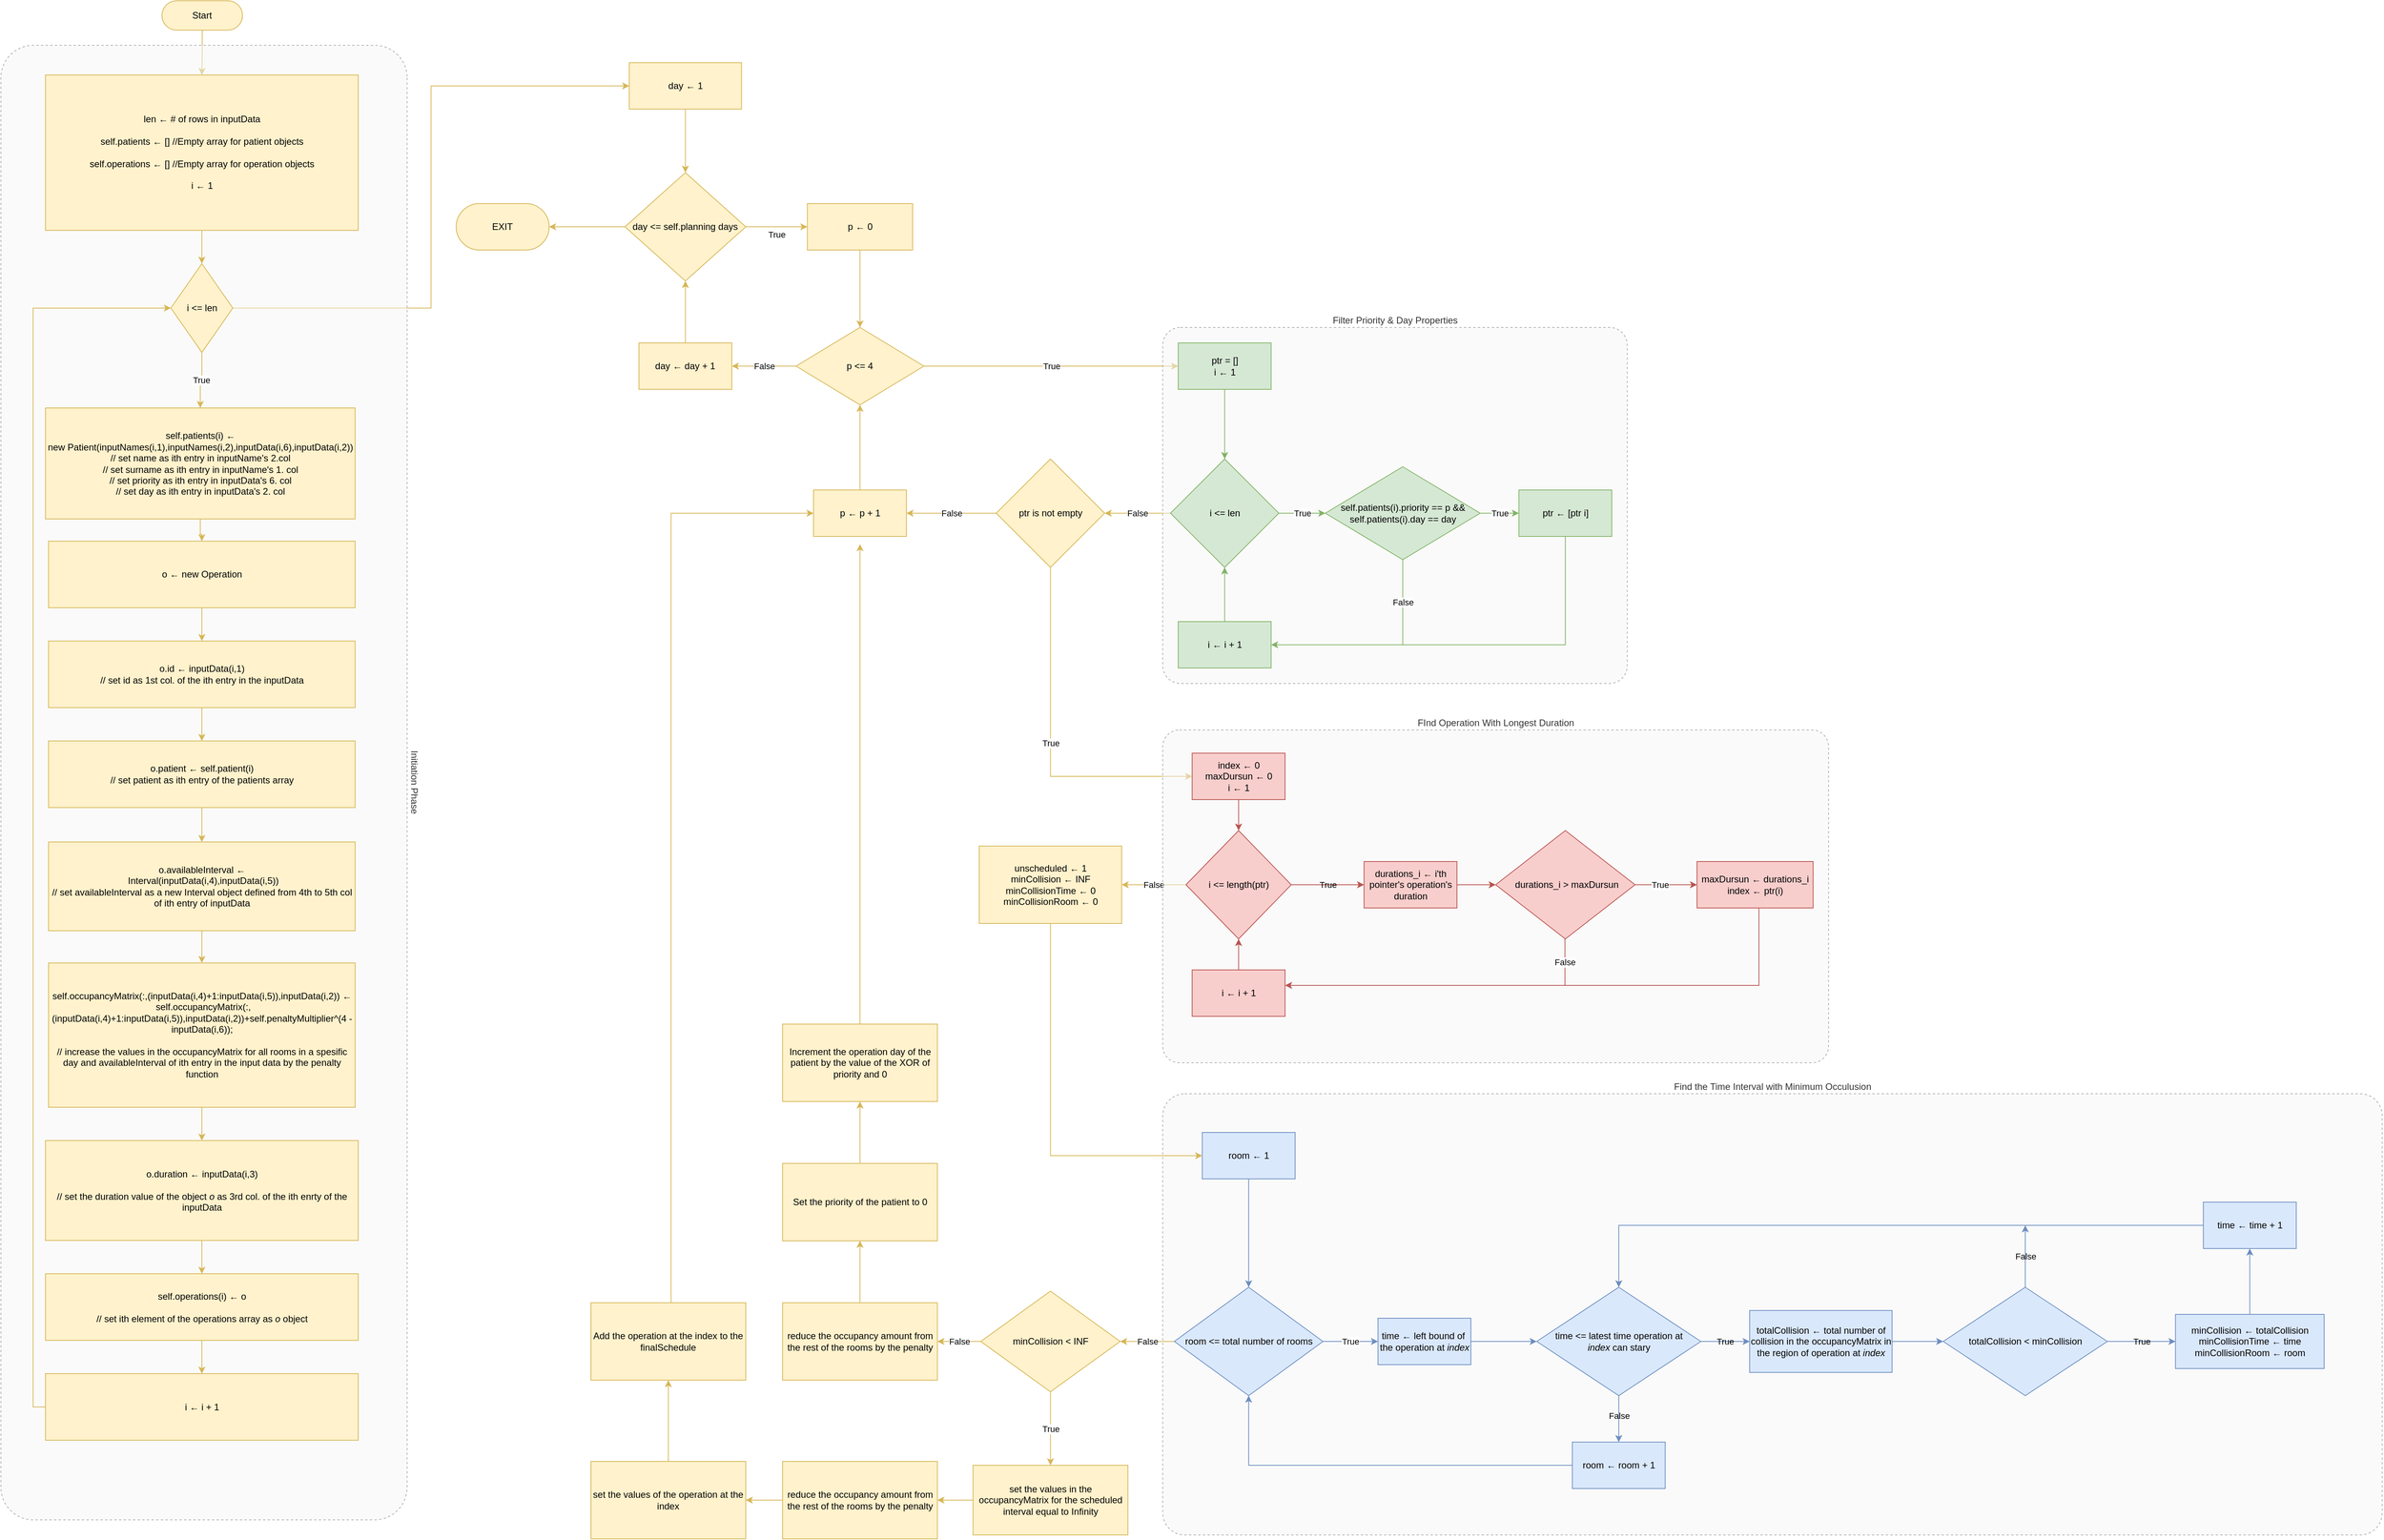 <mxfile version="19.0.3" type="device"><diagram id="eNpWRdCB4nV_SBzrizRr" name="Page-1"><mxGraphModel dx="4150" dy="2163" grid="1" gridSize="10" guides="1" tooltips="1" connect="1" arrows="1" fold="1" page="1" pageScale="1" pageWidth="850" pageHeight="1100" math="0" shadow="0"><root><mxCell id="0"/><mxCell id="1" parent="0"/><mxCell id="lg4ajutLQbC5wAwhE1oX-170" value="Find the Time Interval with Minimum Occulusion" style="rounded=1;whiteSpace=wrap;html=1;dashed=1;opacity=50;perimeterSpacing=0;glass=0;sketch=0;strokeWidth=1;arcSize=5;labelPosition=center;verticalLabelPosition=top;align=center;verticalAlign=bottom;strokeColor=#666666;fillColor=#f5f5f5;fontColor=#333333;" vertex="1" parent="1"><mxGeometry x="690.7" y="1482" width="1575" height="570" as="geometry"/></mxCell><mxCell id="lg4ajutLQbC5wAwhE1oX-5" value="Start" style="rounded=1;whiteSpace=wrap;html=1;arcSize=50;fillColor=#fff2cc;strokeColor=#d6b656;" vertex="1" parent="1"><mxGeometry x="-601.8" y="70" width="104" height="38" as="geometry"/></mxCell><mxCell id="lg4ajutLQbC5wAwhE1oX-17" value="" style="edgeStyle=orthogonalEdgeStyle;rounded=0;orthogonalLoop=1;jettySize=auto;html=1;fillColor=#fff2cc;strokeColor=#d6b656;" edge="1" parent="1" source="lg4ajutLQbC5wAwhE1oX-12" target="lg4ajutLQbC5wAwhE1oX-16"><mxGeometry relative="1" as="geometry"/></mxCell><mxCell id="lg4ajutLQbC5wAwhE1oX-12" value="day&amp;nbsp;← 1" style="rounded=0;whiteSpace=wrap;html=1;fillColor=#fff2cc;strokeColor=#d6b656;" vertex="1" parent="1"><mxGeometry x="1.7" y="150.0" width="145" height="60" as="geometry"/></mxCell><mxCell id="lg4ajutLQbC5wAwhE1oX-19" value="True" style="edgeStyle=orthogonalEdgeStyle;rounded=0;orthogonalLoop=1;jettySize=auto;html=1;fillColor=#fff2cc;strokeColor=#d6b656;" edge="1" parent="1" source="lg4ajutLQbC5wAwhE1oX-16" target="lg4ajutLQbC5wAwhE1oX-18"><mxGeometry x="-0.006" y="-10" relative="1" as="geometry"><mxPoint as="offset"/></mxGeometry></mxCell><mxCell id="lg4ajutLQbC5wAwhE1oX-198" value="" style="edgeStyle=orthogonalEdgeStyle;rounded=0;orthogonalLoop=1;jettySize=auto;html=1;startArrow=none;startFill=0;endArrow=classic;endFill=1;strokeColor=#d6b656;fillColor=#fff2cc;" edge="1" parent="1" source="lg4ajutLQbC5wAwhE1oX-16" target="lg4ajutLQbC5wAwhE1oX-197"><mxGeometry relative="1" as="geometry"/></mxCell><mxCell id="lg4ajutLQbC5wAwhE1oX-16" value="day &amp;lt;= self.planning days" style="rhombus;whiteSpace=wrap;html=1;rounded=0;fillColor=#fff2cc;strokeColor=#d6b656;" vertex="1" parent="1"><mxGeometry x="-3.8" y="292.0" width="156" height="140" as="geometry"/></mxCell><mxCell id="lg4ajutLQbC5wAwhE1oX-21" value="" style="edgeStyle=orthogonalEdgeStyle;rounded=0;orthogonalLoop=1;jettySize=auto;html=1;fillColor=#fff2cc;strokeColor=#d6b656;" edge="1" parent="1" source="lg4ajutLQbC5wAwhE1oX-18" target="lg4ajutLQbC5wAwhE1oX-20"><mxGeometry relative="1" as="geometry"><Array as="points"><mxPoint x="299.7" y="492.0"/><mxPoint x="299.7" y="492.0"/></Array></mxGeometry></mxCell><mxCell id="lg4ajutLQbC5wAwhE1oX-18" value="p&amp;nbsp;← 0" style="whiteSpace=wrap;html=1;rounded=0;fillColor=#fff2cc;strokeColor=#d6b656;" vertex="1" parent="1"><mxGeometry x="231.7" y="332.0" width="136" height="60" as="geometry"/></mxCell><mxCell id="lg4ajutLQbC5wAwhE1oX-23" value="True" style="edgeStyle=orthogonalEdgeStyle;rounded=0;orthogonalLoop=1;jettySize=auto;html=1;fillColor=#fff2cc;strokeColor=#d6b656;" edge="1" parent="1" source="lg4ajutLQbC5wAwhE1oX-20" target="lg4ajutLQbC5wAwhE1oX-22"><mxGeometry x="-0.006" relative="1" as="geometry"><mxPoint x="1" as="offset"/></mxGeometry></mxCell><mxCell id="lg4ajutLQbC5wAwhE1oX-100" value="False" style="edgeStyle=orthogonalEdgeStyle;rounded=0;orthogonalLoop=1;jettySize=auto;html=1;startArrow=none;startFill=0;endArrow=classic;endFill=1;strokeColor=#d6b656;fillColor=#fff2cc;" edge="1" parent="1" source="lg4ajutLQbC5wAwhE1oX-20" target="lg4ajutLQbC5wAwhE1oX-99"><mxGeometry relative="1" as="geometry"/></mxCell><mxCell id="lg4ajutLQbC5wAwhE1oX-20" value="p &amp;lt;=&amp;nbsp;4" style="rhombus;whiteSpace=wrap;html=1;rounded=0;fillColor=#fff2cc;strokeColor=#d6b656;" vertex="1" parent="1"><mxGeometry x="217.2" y="492.0" width="165" height="100" as="geometry"/></mxCell><mxCell id="lg4ajutLQbC5wAwhE1oX-75" value="False" style="edgeStyle=orthogonalEdgeStyle;rounded=0;orthogonalLoop=1;jettySize=auto;html=1;startArrow=none;startFill=0;endArrow=classic;endFill=1;strokeColor=#d6b656;fillColor=#fff2cc;" edge="1" parent="1" source="lg4ajutLQbC5wAwhE1oX-53" target="lg4ajutLQbC5wAwhE1oX-74"><mxGeometry relative="1" as="geometry"/></mxCell><mxCell id="lg4ajutLQbC5wAwhE1oX-105" value="False" style="edgeStyle=orthogonalEdgeStyle;rounded=0;orthogonalLoop=1;jettySize=auto;html=1;startArrow=none;startFill=0;endArrow=classic;endFill=1;strokeColor=#d6b656;fillColor=#fff2cc;" edge="1" parent="1" source="lg4ajutLQbC5wAwhE1oX-74" target="lg4ajutLQbC5wAwhE1oX-104"><mxGeometry relative="1" as="geometry"/></mxCell><mxCell id="lg4ajutLQbC5wAwhE1oX-108" value="True" style="edgeStyle=orthogonalEdgeStyle;rounded=0;orthogonalLoop=1;jettySize=auto;html=1;startArrow=none;startFill=0;endArrow=classic;endFill=1;strokeColor=#d6b656;fillColor=#fff2cc;" edge="1" parent="1" source="lg4ajutLQbC5wAwhE1oX-74" target="lg4ajutLQbC5wAwhE1oX-76"><mxGeometry relative="1" as="geometry"><Array as="points"><mxPoint x="545.7" y="1072"/></Array></mxGeometry></mxCell><mxCell id="lg4ajutLQbC5wAwhE1oX-74" value="ptr is not empty" style="rhombus;whiteSpace=wrap;html=1;rounded=0;fillColor=#fff2cc;strokeColor=#d6b656;" vertex="1" parent="1"><mxGeometry x="475.7" y="662.0" width="140" height="140" as="geometry"/></mxCell><mxCell id="lg4ajutLQbC5wAwhE1oX-95" value="False" style="edgeStyle=orthogonalEdgeStyle;rounded=0;orthogonalLoop=1;jettySize=auto;html=1;startArrow=none;startFill=0;endArrow=classic;endFill=1;strokeColor=#d6b656;fillColor=#fff2cc;" edge="1" parent="1" source="lg4ajutLQbC5wAwhE1oX-80" target="lg4ajutLQbC5wAwhE1oX-94"><mxGeometry relative="1" as="geometry"/></mxCell><mxCell id="lg4ajutLQbC5wAwhE1oX-171" style="edgeStyle=orthogonalEdgeStyle;rounded=0;orthogonalLoop=1;jettySize=auto;html=1;entryX=0;entryY=0.5;entryDx=0;entryDy=0;startArrow=none;startFill=0;endArrow=classic;endFill=1;strokeColor=#d6b656;fillColor=#fff2cc;" edge="1" parent="1" source="lg4ajutLQbC5wAwhE1oX-94" target="lg4ajutLQbC5wAwhE1oX-165"><mxGeometry relative="1" as="geometry"><Array as="points"><mxPoint x="545.7" y="1562"/></Array></mxGeometry></mxCell><mxCell id="lg4ajutLQbC5wAwhE1oX-94" value="unscheduled ← 1&lt;br&gt;minCollision ← INF&lt;br&gt;minCollisionTime ← 0&lt;br&gt;minCollisionRoom ← 0" style="whiteSpace=wrap;html=1;rounded=0;fillColor=#fff2cc;strokeColor=#d6b656;" vertex="1" parent="1"><mxGeometry x="453.7" y="1162" width="184" height="100" as="geometry"/></mxCell><mxCell id="lg4ajutLQbC5wAwhE1oX-101" style="edgeStyle=orthogonalEdgeStyle;rounded=0;orthogonalLoop=1;jettySize=auto;html=1;entryX=0.5;entryY=1;entryDx=0;entryDy=0;startArrow=none;startFill=0;endArrow=classic;endFill=1;strokeColor=#d6b656;fillColor=#fff2cc;" edge="1" parent="1" source="lg4ajutLQbC5wAwhE1oX-99" target="lg4ajutLQbC5wAwhE1oX-16"><mxGeometry relative="1" as="geometry"/></mxCell><mxCell id="lg4ajutLQbC5wAwhE1oX-99" value="day ← day + 1" style="whiteSpace=wrap;html=1;rounded=0;fillColor=#fff2cc;strokeColor=#d6b656;" vertex="1" parent="1"><mxGeometry x="14.2" y="512.0" width="120" height="60" as="geometry"/></mxCell><mxCell id="lg4ajutLQbC5wAwhE1oX-106" style="edgeStyle=orthogonalEdgeStyle;rounded=0;orthogonalLoop=1;jettySize=auto;html=1;entryX=0.5;entryY=1;entryDx=0;entryDy=0;startArrow=none;startFill=0;endArrow=classic;endFill=1;strokeColor=#d6b656;fillColor=#fff2cc;" edge="1" parent="1" source="lg4ajutLQbC5wAwhE1oX-104" target="lg4ajutLQbC5wAwhE1oX-20"><mxGeometry relative="1" as="geometry"/></mxCell><mxCell id="lg4ajutLQbC5wAwhE1oX-104" value="p ← p + 1" style="whiteSpace=wrap;html=1;rounded=0;fillColor=#fff2cc;strokeColor=#d6b656;" vertex="1" parent="1"><mxGeometry x="239.7" y="702.0" width="120" height="60" as="geometry"/></mxCell><mxCell id="lg4ajutLQbC5wAwhE1oX-113" value="True" style="edgeStyle=orthogonalEdgeStyle;rounded=0;orthogonalLoop=1;jettySize=auto;html=1;startArrow=none;startFill=0;endArrow=classic;endFill=1;strokeColor=#6c8ebf;fillColor=#dae8fc;" edge="1" parent="1" source="lg4ajutLQbC5wAwhE1oX-110" target="lg4ajutLQbC5wAwhE1oX-112"><mxGeometry relative="1" as="geometry"/></mxCell><mxCell id="lg4ajutLQbC5wAwhE1oX-177" value="False" style="edgeStyle=orthogonalEdgeStyle;rounded=0;orthogonalLoop=1;jettySize=auto;html=1;startArrow=none;startFill=0;endArrow=classic;endFill=1;strokeColor=#d6b656;fillColor=#fff2cc;" edge="1" parent="1" source="lg4ajutLQbC5wAwhE1oX-110" target="lg4ajutLQbC5wAwhE1oX-176"><mxGeometry relative="1" as="geometry"/></mxCell><mxCell id="lg4ajutLQbC5wAwhE1oX-110" value="room &amp;lt;= total number of rooms" style="rhombus;whiteSpace=wrap;html=1;rounded=0;fillColor=#dae8fc;strokeColor=#6c8ebf;" vertex="1" parent="1"><mxGeometry x="705.7" y="1732" width="192" height="140" as="geometry"/></mxCell><mxCell id="lg4ajutLQbC5wAwhE1oX-112" value="time ← left bound of&amp;nbsp; the operation at &lt;i&gt;index&lt;/i&gt;" style="whiteSpace=wrap;html=1;rounded=0;fillColor=#dae8fc;strokeColor=#6c8ebf;" vertex="1" parent="1"><mxGeometry x="968.7" y="1772" width="120" height="60" as="geometry"/></mxCell><mxCell id="lg4ajutLQbC5wAwhE1oX-139" value="False" style="edgeStyle=orthogonalEdgeStyle;rounded=0;orthogonalLoop=1;jettySize=auto;html=1;startArrow=none;startFill=0;endArrow=classic;endFill=1;strokeColor=#6c8ebf;fillColor=#dae8fc;labelBackgroundColor=none;" edge="1" parent="1" source="lg4ajutLQbC5wAwhE1oX-114" target="lg4ajutLQbC5wAwhE1oX-138"><mxGeometry x="-0.143" relative="1" as="geometry"><mxPoint as="offset"/></mxGeometry></mxCell><mxCell id="lg4ajutLQbC5wAwhE1oX-168" style="edgeStyle=orthogonalEdgeStyle;rounded=0;orthogonalLoop=1;jettySize=auto;html=1;startArrow=none;startFill=0;endArrow=classic;endFill=1;strokeColor=#6c8ebf;fillColor=#dae8fc;" edge="1" parent="1" source="lg4ajutLQbC5wAwhE1oX-138" target="lg4ajutLQbC5wAwhE1oX-110"><mxGeometry relative="1" as="geometry"/></mxCell><mxCell id="lg4ajutLQbC5wAwhE1oX-138" value="room ← room + 1" style="whiteSpace=wrap;html=1;rounded=0;fillColor=#dae8fc;strokeColor=#6c8ebf;" vertex="1" parent="1"><mxGeometry x="1219.7" y="1932" width="120" height="60" as="geometry"/></mxCell><mxCell id="lg4ajutLQbC5wAwhE1oX-115" value="" style="edgeStyle=orthogonalEdgeStyle;rounded=0;orthogonalLoop=1;jettySize=auto;html=1;startArrow=none;startFill=0;endArrow=classic;endFill=1;strokeColor=#6c8ebf;fillColor=#dae8fc;" edge="1" parent="1" source="lg4ajutLQbC5wAwhE1oX-112" target="lg4ajutLQbC5wAwhE1oX-114"><mxGeometry relative="1" as="geometry"/></mxCell><mxCell id="lg4ajutLQbC5wAwhE1oX-114" value="time &amp;lt;= latest time operation at &lt;i&gt;index&lt;/i&gt;&amp;nbsp;can stary" style="rhombus;whiteSpace=wrap;html=1;rounded=0;fillColor=#dae8fc;strokeColor=#6c8ebf;" vertex="1" parent="1"><mxGeometry x="1173.7" y="1732" width="212" height="140" as="geometry"/></mxCell><mxCell id="lg4ajutLQbC5wAwhE1oX-116" value="totalCollision ← total number of collision in the occupancyMatrix in the region of operation at &lt;i&gt;index&lt;/i&gt;" style="whiteSpace=wrap;html=1;rounded=0;fillColor=#dae8fc;strokeColor=#6c8ebf;" vertex="1" parent="1"><mxGeometry x="1448.7" y="1762" width="184" height="80" as="geometry"/></mxCell><mxCell id="lg4ajutLQbC5wAwhE1oX-117" value="True" style="edgeStyle=orthogonalEdgeStyle;rounded=0;orthogonalLoop=1;jettySize=auto;html=1;startArrow=none;startFill=0;endArrow=classic;endFill=1;strokeColor=#6c8ebf;fillColor=#dae8fc;labelBackgroundColor=none;" edge="1" parent="1" source="lg4ajutLQbC5wAwhE1oX-114" target="lg4ajutLQbC5wAwhE1oX-116"><mxGeometry relative="1" as="geometry"/></mxCell><mxCell id="lg4ajutLQbC5wAwhE1oX-143" value="False" style="edgeStyle=orthogonalEdgeStyle;rounded=0;orthogonalLoop=1;jettySize=auto;html=1;startArrow=none;startFill=0;endArrow=classic;endFill=1;strokeColor=#6c8ebf;fillColor=#dae8fc;labelBackgroundColor=none;" edge="1" parent="1" source="lg4ajutLQbC5wAwhE1oX-121"><mxGeometry relative="1" as="geometry"><mxPoint x="1804.7" y="1652" as="targetPoint"/></mxGeometry></mxCell><mxCell id="lg4ajutLQbC5wAwhE1oX-121" value="totalCollision &amp;lt; minCollision" style="rhombus;whiteSpace=wrap;html=1;rounded=0;fillColor=#dae8fc;strokeColor=#6c8ebf;" vertex="1" parent="1"><mxGeometry x="1698.7" y="1732" width="212" height="140" as="geometry"/></mxCell><mxCell id="lg4ajutLQbC5wAwhE1oX-122" style="edgeStyle=orthogonalEdgeStyle;rounded=0;orthogonalLoop=1;jettySize=auto;html=1;startArrow=none;startFill=0;endArrow=classic;endFill=1;strokeColor=#6c8ebf;fillColor=#dae8fc;" edge="1" parent="1" source="lg4ajutLQbC5wAwhE1oX-116" target="lg4ajutLQbC5wAwhE1oX-121"><mxGeometry relative="1" as="geometry"/></mxCell><mxCell id="lg4ajutLQbC5wAwhE1oX-123" value="minCollision ← totalCollision&lt;br&gt;minCollisionTime ← time&lt;br&gt;minCollisionRoom ← room&lt;span style=&quot;color: rgba(0, 0, 0, 0); font-family: monospace; font-size: 0px; text-align: start;&quot;&gt;in%3CmxGraphModel%3E%3Croot%3E%3CmxCell%20id%3D%220%22%2F%3E%3CmxCell%20id%3D%221%22%20parent%3D%220%22%2F%3E%3CmxCell%20id%3D%222%22%20value%3D%22time%20%26amp%3Blt%3B%3D%20latest%20time%20operation%20at%20%26lt%3Bi%26gt%3Bindex%26lt%3B%2Fi%26gt%3B%26amp%3Bnbsp%3Bcan%20stary%22%20style%3D%22rhombus%3BwhiteSpace%3Dwrap%3Bhtml%3D1%3Brounded%3D0%3B%22%20vertex%3D%221%22%20parent%3D%221%22%3E%3CmxGeometry%20x%3D%22808%22%20y%3D%222570%22%20width%3D%22212%22%20height%3D%22140%22%20as%3D%22geometry%22%2F%3E%3C%2FmxCell%3E%3C%2Froot%3E%3C%2FmxGraphModel%3E&lt;/span&gt;" style="whiteSpace=wrap;html=1;rounded=0;fillColor=#dae8fc;strokeColor=#6c8ebf;" vertex="1" parent="1"><mxGeometry x="1998.7" y="1767" width="192" height="70" as="geometry"/></mxCell><mxCell id="lg4ajutLQbC5wAwhE1oX-124" value="True" style="edgeStyle=orthogonalEdgeStyle;rounded=0;orthogonalLoop=1;jettySize=auto;html=1;startArrow=none;startFill=0;endArrow=classic;endFill=1;strokeColor=#6c8ebf;fillColor=#dae8fc;labelBackgroundColor=none;" edge="1" parent="1" source="lg4ajutLQbC5wAwhE1oX-121" target="lg4ajutLQbC5wAwhE1oX-123"><mxGeometry relative="1" as="geometry"/></mxCell><mxCell id="lg4ajutLQbC5wAwhE1oX-133" value="" style="edgeStyle=orthogonalEdgeStyle;rounded=0;orthogonalLoop=1;jettySize=auto;html=1;startArrow=none;startFill=0;endArrow=classic;endFill=1;strokeColor=#6c8ebf;fillColor=#dae8fc;" edge="1" parent="1" source="lg4ajutLQbC5wAwhE1oX-125" target="lg4ajutLQbC5wAwhE1oX-114"><mxGeometry relative="1" as="geometry"/></mxCell><mxCell id="lg4ajutLQbC5wAwhE1oX-125" value="time ← time + 1" style="whiteSpace=wrap;html=1;rounded=0;fillColor=#dae8fc;strokeColor=#6c8ebf;" vertex="1" parent="1"><mxGeometry x="2034.7" y="1622" width="120" height="60" as="geometry"/></mxCell><mxCell id="lg4ajutLQbC5wAwhE1oX-126" value="" style="edgeStyle=orthogonalEdgeStyle;rounded=0;orthogonalLoop=1;jettySize=auto;html=1;startArrow=none;startFill=0;endArrow=classic;endFill=1;strokeColor=#6c8ebf;fillColor=#dae8fc;" edge="1" parent="1" source="lg4ajutLQbC5wAwhE1oX-123" target="lg4ajutLQbC5wAwhE1oX-125"><mxGeometry relative="1" as="geometry"/></mxCell><mxCell id="lg4ajutLQbC5wAwhE1oX-167" style="edgeStyle=orthogonalEdgeStyle;rounded=0;orthogonalLoop=1;jettySize=auto;html=1;startArrow=none;startFill=0;endArrow=classic;endFill=1;strokeColor=#6c8ebf;fillColor=#dae8fc;" edge="1" parent="1" source="lg4ajutLQbC5wAwhE1oX-165" target="lg4ajutLQbC5wAwhE1oX-110"><mxGeometry relative="1" as="geometry"/></mxCell><mxCell id="lg4ajutLQbC5wAwhE1oX-165" value="&lt;span style=&quot;color: rgb(0, 0, 0); font-family: Helvetica; font-size: 12px; font-style: normal; font-variant-ligatures: normal; font-variant-caps: normal; font-weight: 400; letter-spacing: normal; orphans: 2; text-align: center; text-indent: 0px; text-transform: none; widows: 2; word-spacing: 0px; -webkit-text-stroke-width: 0px; text-decoration-thickness: initial; text-decoration-style: initial; text-decoration-color: initial; float: none; display: inline !important;&quot;&gt;room ← 1&lt;/span&gt;" style="whiteSpace=wrap;html=1;rounded=0;fillColor=#dae8fc;strokeColor=#6c8ebf;labelBackgroundColor=none;labelBorderColor=none;" vertex="1" parent="1"><mxGeometry x="741.7" y="1532" width="120" height="60" as="geometry"/></mxCell><mxCell id="lg4ajutLQbC5wAwhE1oX-158" value="FInd Operation With Longest Duration" style="rounded=1;whiteSpace=wrap;html=1;dashed=1;opacity=50;perimeterSpacing=0;glass=0;sketch=0;strokeWidth=1;arcSize=5;labelPosition=center;verticalLabelPosition=top;align=center;verticalAlign=bottom;strokeColor=#666666;fillColor=#f5f5f5;fontColor=#333333;" vertex="1" parent="1"><mxGeometry x="690.7" y="1012" width="860" height="430" as="geometry"/></mxCell><mxCell id="lg4ajutLQbC5wAwhE1oX-80" value="i &amp;lt;= length(ptr)" style="rhombus;whiteSpace=wrap;html=1;rounded=0;fillColor=#f8cecc;strokeColor=#b85450;" vertex="1" parent="1"><mxGeometry x="720.7" y="1142" width="136" height="140" as="geometry"/></mxCell><mxCell id="lg4ajutLQbC5wAwhE1oX-82" value="durations_i ← i'th pointer's operation's duration" style="whiteSpace=wrap;html=1;rounded=0;fillColor=#f8cecc;strokeColor=#b85450;" vertex="1" parent="1"><mxGeometry x="950.7" y="1182" width="120" height="60" as="geometry"/></mxCell><mxCell id="lg4ajutLQbC5wAwhE1oX-83" value="True" style="edgeStyle=orthogonalEdgeStyle;rounded=0;orthogonalLoop=1;jettySize=auto;html=1;startArrow=none;startFill=0;endArrow=classic;endFill=1;strokeColor=#b85450;fillColor=#f8cecc;labelBackgroundColor=none;" edge="1" parent="1" source="lg4ajutLQbC5wAwhE1oX-80" target="lg4ajutLQbC5wAwhE1oX-82"><mxGeometry relative="1" as="geometry"/></mxCell><mxCell id="lg4ajutLQbC5wAwhE1oX-92" value="False" style="edgeStyle=orthogonalEdgeStyle;rounded=0;orthogonalLoop=1;jettySize=auto;html=1;startArrow=none;startFill=0;endArrow=none;endFill=0;strokeColor=#b85450;fillColor=#f8cecc;" edge="1" parent="1" source="lg4ajutLQbC5wAwhE1oX-84"><mxGeometry relative="1" as="geometry"><mxPoint x="1210.2" y="1342" as="targetPoint"/></mxGeometry></mxCell><mxCell id="lg4ajutLQbC5wAwhE1oX-84" value="&amp;nbsp;durations_i &amp;gt; maxDursun" style="rhombus;whiteSpace=wrap;html=1;rounded=0;fillColor=#f8cecc;strokeColor=#b85450;" vertex="1" parent="1"><mxGeometry x="1120.7" y="1142" width="180" height="140" as="geometry"/></mxCell><mxCell id="lg4ajutLQbC5wAwhE1oX-85" value="" style="edgeStyle=orthogonalEdgeStyle;rounded=0;orthogonalLoop=1;jettySize=auto;html=1;startArrow=none;startFill=0;endArrow=classic;endFill=1;strokeColor=#b85450;fillColor=#f8cecc;" edge="1" parent="1" source="lg4ajutLQbC5wAwhE1oX-82" target="lg4ajutLQbC5wAwhE1oX-84"><mxGeometry relative="1" as="geometry"/></mxCell><mxCell id="lg4ajutLQbC5wAwhE1oX-86" value="maxDursun ← durations_i&lt;br&gt;index ← ptr(i)" style="whiteSpace=wrap;html=1;rounded=0;fillColor=#f8cecc;strokeColor=#b85450;" vertex="1" parent="1"><mxGeometry x="1380.7" y="1182" width="150" height="60" as="geometry"/></mxCell><mxCell id="lg4ajutLQbC5wAwhE1oX-87" value="True" style="edgeStyle=orthogonalEdgeStyle;rounded=0;orthogonalLoop=1;jettySize=auto;html=1;startArrow=none;startFill=0;endArrow=classic;endFill=1;strokeColor=#b85450;fillColor=#f8cecc;" edge="1" parent="1" source="lg4ajutLQbC5wAwhE1oX-84" target="lg4ajutLQbC5wAwhE1oX-86"><mxGeometry x="-0.2" relative="1" as="geometry"><mxPoint as="offset"/></mxGeometry></mxCell><mxCell id="lg4ajutLQbC5wAwhE1oX-89" value="i ← i + 1" style="whiteSpace=wrap;html=1;rounded=0;fillColor=#f8cecc;strokeColor=#b85450;" vertex="1" parent="1"><mxGeometry x="728.7" y="1322" width="120" height="60" as="geometry"/></mxCell><mxCell id="lg4ajutLQbC5wAwhE1oX-91" style="edgeStyle=orthogonalEdgeStyle;rounded=0;orthogonalLoop=1;jettySize=auto;html=1;startArrow=none;startFill=0;endArrow=classic;endFill=1;strokeColor=#b85450;entryX=0.5;entryY=1;entryDx=0;entryDy=0;fillColor=#f8cecc;" edge="1" parent="1" source="lg4ajutLQbC5wAwhE1oX-89" target="lg4ajutLQbC5wAwhE1oX-80"><mxGeometry relative="1" as="geometry"/></mxCell><mxCell id="lg4ajutLQbC5wAwhE1oX-90" value="" style="edgeStyle=orthogonalEdgeStyle;rounded=0;orthogonalLoop=1;jettySize=auto;html=1;startArrow=none;startFill=0;endArrow=classic;endFill=1;strokeColor=#b85450;fillColor=#f8cecc;" edge="1" parent="1" source="lg4ajutLQbC5wAwhE1oX-86" target="lg4ajutLQbC5wAwhE1oX-89"><mxGeometry relative="1" as="geometry"><Array as="points"><mxPoint x="1460.7" y="1342"/></Array></mxGeometry></mxCell><mxCell id="lg4ajutLQbC5wAwhE1oX-76" value="index ← 0&lt;br&gt;maxDursun ← 0&lt;br&gt;i ← 1" style="whiteSpace=wrap;html=1;rounded=0;fillColor=#f8cecc;strokeColor=#b85450;" vertex="1" parent="1"><mxGeometry x="728.7" y="1042" width="120" height="60" as="geometry"/></mxCell><mxCell id="lg4ajutLQbC5wAwhE1oX-81" value="" style="edgeStyle=orthogonalEdgeStyle;rounded=0;orthogonalLoop=1;jettySize=auto;html=1;startArrow=none;startFill=0;endArrow=classic;endFill=1;strokeColor=#b85450;fillColor=#f8cecc;" edge="1" parent="1" source="lg4ajutLQbC5wAwhE1oX-76" target="lg4ajutLQbC5wAwhE1oX-80"><mxGeometry relative="1" as="geometry"/></mxCell><mxCell id="lg4ajutLQbC5wAwhE1oX-179" value="True&lt;br&gt;" style="edgeStyle=orthogonalEdgeStyle;rounded=0;orthogonalLoop=1;jettySize=auto;html=1;startArrow=none;startFill=0;endArrow=classic;endFill=1;strokeColor=#d6b656;fillColor=#fff2cc;" edge="1" parent="1" source="lg4ajutLQbC5wAwhE1oX-176" target="lg4ajutLQbC5wAwhE1oX-178"><mxGeometry relative="1" as="geometry"/></mxCell><mxCell id="lg4ajutLQbC5wAwhE1oX-183" value="False&lt;br&gt;" style="edgeStyle=orthogonalEdgeStyle;rounded=0;orthogonalLoop=1;jettySize=auto;html=1;startArrow=none;startFill=0;endArrow=classic;endFill=1;strokeColor=#d6b656;entryX=1;entryY=0.5;entryDx=0;entryDy=0;fillColor=#fff2cc;" edge="1" parent="1" source="lg4ajutLQbC5wAwhE1oX-176" target="lg4ajutLQbC5wAwhE1oX-189"><mxGeometry relative="1" as="geometry"><mxPoint x="399.7" y="1802" as="targetPoint"/></mxGeometry></mxCell><mxCell id="lg4ajutLQbC5wAwhE1oX-176" value="minCollision &amp;lt; INF" style="rhombus;whiteSpace=wrap;html=1;rounded=0;fillColor=#fff2cc;strokeColor=#d6b656;" vertex="1" parent="1"><mxGeometry x="455.7" y="1737" width="180" height="130" as="geometry"/></mxCell><mxCell id="lg4ajutLQbC5wAwhE1oX-181" value="" style="edgeStyle=orthogonalEdgeStyle;rounded=0;orthogonalLoop=1;jettySize=auto;html=1;startArrow=none;startFill=0;endArrow=classic;endFill=1;strokeColor=#d6b656;fillColor=#fff2cc;" edge="1" parent="1" source="lg4ajutLQbC5wAwhE1oX-178" target="lg4ajutLQbC5wAwhE1oX-180"><mxGeometry relative="1" as="geometry"/></mxCell><mxCell id="lg4ajutLQbC5wAwhE1oX-178" value="set the values in the occupancyMatrix for the scheduled interval equal to Infinity" style="whiteSpace=wrap;html=1;rounded=0;fillColor=#fff2cc;strokeColor=#d6b656;" vertex="1" parent="1"><mxGeometry x="445.7" y="1962" width="200" height="90" as="geometry"/></mxCell><mxCell id="lg4ajutLQbC5wAwhE1oX-186" value="" style="edgeStyle=orthogonalEdgeStyle;rounded=0;orthogonalLoop=1;jettySize=auto;html=1;startArrow=none;startFill=0;endArrow=classic;endFill=1;strokeColor=#d6b656;fillColor=#fff2cc;" edge="1" parent="1" source="lg4ajutLQbC5wAwhE1oX-180" target="lg4ajutLQbC5wAwhE1oX-185"><mxGeometry relative="1" as="geometry"/></mxCell><mxCell id="lg4ajutLQbC5wAwhE1oX-180" value="reduce the occupancy amount from the rest of the rooms by the penalty" style="whiteSpace=wrap;html=1;rounded=0;fillColor=#fff2cc;strokeColor=#d6b656;" vertex="1" parent="1"><mxGeometry x="199.7" y="1957" width="200" height="100" as="geometry"/></mxCell><mxCell id="lg4ajutLQbC5wAwhE1oX-188" value="" style="edgeStyle=orthogonalEdgeStyle;rounded=0;orthogonalLoop=1;jettySize=auto;html=1;startArrow=none;startFill=0;endArrow=classic;endFill=1;strokeColor=#d6b656;fillColor=#fff2cc;" edge="1" parent="1" source="lg4ajutLQbC5wAwhE1oX-185" target="lg4ajutLQbC5wAwhE1oX-187"><mxGeometry relative="1" as="geometry"/></mxCell><mxCell id="lg4ajutLQbC5wAwhE1oX-185" value="set the values of the operation at the index" style="whiteSpace=wrap;html=1;rounded=0;fillColor=#fff2cc;strokeColor=#d6b656;" vertex="1" parent="1"><mxGeometry x="-47.8" y="1957" width="200" height="100" as="geometry"/></mxCell><mxCell id="lg4ajutLQbC5wAwhE1oX-195" style="edgeStyle=orthogonalEdgeStyle;rounded=0;orthogonalLoop=1;jettySize=auto;html=1;entryX=0;entryY=0.5;entryDx=0;entryDy=0;startArrow=none;startFill=0;endArrow=classic;endFill=1;strokeColor=#d6b656;fillColor=#fff2cc;" edge="1" parent="1" source="lg4ajutLQbC5wAwhE1oX-187" target="lg4ajutLQbC5wAwhE1oX-104"><mxGeometry relative="1" as="geometry"><Array as="points"><mxPoint x="55.7" y="732.0"/></Array></mxGeometry></mxCell><mxCell id="lg4ajutLQbC5wAwhE1oX-187" value="Add the operation at the index to the finalSchedule" style="whiteSpace=wrap;html=1;rounded=0;fillColor=#fff2cc;strokeColor=#d6b656;" vertex="1" parent="1"><mxGeometry x="-47.8" y="1752" width="200" height="100" as="geometry"/></mxCell><mxCell id="lg4ajutLQbC5wAwhE1oX-191" value="" style="edgeStyle=orthogonalEdgeStyle;rounded=0;orthogonalLoop=1;jettySize=auto;html=1;startArrow=none;startFill=0;endArrow=classic;endFill=1;strokeColor=#d6b656;fillColor=#fff2cc;" edge="1" parent="1" source="lg4ajutLQbC5wAwhE1oX-189" target="lg4ajutLQbC5wAwhE1oX-190"><mxGeometry relative="1" as="geometry"/></mxCell><mxCell id="lg4ajutLQbC5wAwhE1oX-189" value="reduce the occupancy amount from the rest of the rooms by the penalty" style="whiteSpace=wrap;html=1;rounded=0;fillColor=#fff2cc;strokeColor=#d6b656;" vertex="1" parent="1"><mxGeometry x="199.7" y="1752" width="200" height="100" as="geometry"/></mxCell><mxCell id="lg4ajutLQbC5wAwhE1oX-193" value="" style="edgeStyle=orthogonalEdgeStyle;rounded=0;orthogonalLoop=1;jettySize=auto;html=1;startArrow=none;startFill=0;endArrow=classic;endFill=1;strokeColor=#d6b656;fillColor=#fff2cc;" edge="1" parent="1" source="lg4ajutLQbC5wAwhE1oX-190" target="lg4ajutLQbC5wAwhE1oX-192"><mxGeometry relative="1" as="geometry"/></mxCell><mxCell id="lg4ajutLQbC5wAwhE1oX-190" value="Set the priority of the patient to 0" style="whiteSpace=wrap;html=1;rounded=0;fillColor=#fff2cc;strokeColor=#d6b656;" vertex="1" parent="1"><mxGeometry x="199.7" y="1572" width="200" height="100" as="geometry"/></mxCell><mxCell id="lg4ajutLQbC5wAwhE1oX-194" style="edgeStyle=orthogonalEdgeStyle;rounded=0;orthogonalLoop=1;jettySize=auto;html=1;startArrow=none;startFill=0;endArrow=classic;endFill=1;strokeColor=#d6b656;fillColor=#fff2cc;" edge="1" parent="1" source="lg4ajutLQbC5wAwhE1oX-192"><mxGeometry relative="1" as="geometry"><mxPoint x="299.7" y="772.0" as="targetPoint"/></mxGeometry></mxCell><mxCell id="lg4ajutLQbC5wAwhE1oX-192" value="Increment the operation day of the patient by the value of the XOR of priority and 0" style="whiteSpace=wrap;html=1;rounded=0;fillColor=#fff2cc;strokeColor=#d6b656;" vertex="1" parent="1"><mxGeometry x="199.7" y="1392" width="200" height="100" as="geometry"/></mxCell><mxCell id="lg4ajutLQbC5wAwhE1oX-197" value="EXIT" style="whiteSpace=wrap;html=1;rounded=1;arcSize=50;fillColor=#fff2cc;strokeColor=#d6b656;" vertex="1" parent="1"><mxGeometry x="-221.8" y="332.0" width="120" height="60" as="geometry"/></mxCell><mxCell id="lg4ajutLQbC5wAwhE1oX-26" style="edgeStyle=orthogonalEdgeStyle;rounded=0;orthogonalLoop=1;jettySize=auto;html=1;entryX=0.5;entryY=0;entryDx=0;entryDy=0;fillColor=#fff2cc;strokeColor=#d6b656;" edge="1" parent="1" source="lg4ajutLQbC5wAwhE1oX-5" target="lg4ajutLQbC5wAwhE1oX-24"><mxGeometry relative="1" as="geometry"/></mxCell><mxCell id="lg4ajutLQbC5wAwhE1oX-196" style="edgeStyle=orthogonalEdgeStyle;rounded=0;orthogonalLoop=1;jettySize=auto;html=1;entryX=0;entryY=0.5;entryDx=0;entryDy=0;startArrow=none;startFill=0;endArrow=classic;endFill=1;strokeColor=#d6b656;fillColor=#fff2cc;" edge="1" parent="1" source="lg4ajutLQbC5wAwhE1oX-27" target="lg4ajutLQbC5wAwhE1oX-12"><mxGeometry relative="1" as="geometry"/></mxCell><mxCell id="lg4ajutLQbC5wAwhE1oX-51" value="Initiation Phase" style="rounded=1;whiteSpace=wrap;html=1;fillColor=#f5f5f5;strokeColor=#666666;dashed=1;opacity=50;rotation=90;labelPosition=center;verticalLabelPosition=top;align=center;verticalAlign=bottom;arcSize=8;fontColor=#333333;" vertex="1" parent="1"><mxGeometry x="-1500" y="817.68" width="1905" height="524.62" as="geometry"/></mxCell><mxCell id="lg4ajutLQbC5wAwhE1oX-24" value="len&amp;nbsp;← # of rows in inputData&lt;br&gt;&lt;br&gt;self.patients&amp;nbsp;← [] //Empty array for patient objects&lt;br&gt;&lt;br&gt;self.operations&amp;nbsp;← [] //Empty array for operation objects&lt;br&gt;&lt;br&gt;i&amp;nbsp;← 1" style="rounded=0;whiteSpace=wrap;html=1;fillColor=#fff2cc;strokeColor=#d6b656;" vertex="1" parent="1"><mxGeometry x="-752.3" y="165.849" width="404.0" height="200.755" as="geometry"/></mxCell><mxCell id="lg4ajutLQbC5wAwhE1oX-27" value="i &amp;lt;= len" style="rhombus;whiteSpace=wrap;html=1;rounded=0;fillColor=#fff2cc;strokeColor=#d6b656;" vertex="1" parent="1"><mxGeometry x="-590.3" y="409.623" width="80.0" height="114.717" as="geometry"/></mxCell><mxCell id="lg4ajutLQbC5wAwhE1oX-28" value="" style="edgeStyle=orthogonalEdgeStyle;rounded=0;orthogonalLoop=1;jettySize=auto;html=1;fillColor=#fff2cc;strokeColor=#d6b656;" edge="1" parent="1" source="lg4ajutLQbC5wAwhE1oX-24" target="lg4ajutLQbC5wAwhE1oX-27"><mxGeometry relative="1" as="geometry"/></mxCell><mxCell id="lg4ajutLQbC5wAwhE1oX-29" value="self.patients(i)&amp;nbsp;← new&amp;nbsp;Patient(inputNames(i,1),inputNames(i,2),inputData(i,6),inputData(i,2))&lt;br&gt;// set name as ith entry in inputName's 2.col&lt;br&gt;// set surname as ith entry in inputName's 1. col&lt;br&gt;// set priority as ith entry in inputData's 6. col&lt;br&gt;// set day as ith entry in inputData's 2. col" style="whiteSpace=wrap;html=1;rounded=0;fillColor=#fff2cc;strokeColor=#d6b656;" vertex="1" parent="1"><mxGeometry x="-752.3" y="596.038" width="400.0" height="143.396" as="geometry"/></mxCell><mxCell id="lg4ajutLQbC5wAwhE1oX-30" value="True" style="edgeStyle=orthogonalEdgeStyle;rounded=0;orthogonalLoop=1;jettySize=auto;html=1;fillColor=#fff2cc;strokeColor=#d6b656;" edge="1" parent="1" source="lg4ajutLQbC5wAwhE1oX-27" target="lg4ajutLQbC5wAwhE1oX-29"><mxGeometry relative="1" as="geometry"/></mxCell><mxCell id="lg4ajutLQbC5wAwhE1oX-31" value="o&amp;nbsp;← new Operation" style="whiteSpace=wrap;html=1;rounded=0;fillColor=#fff2cc;strokeColor=#d6b656;" vertex="1" parent="1"><mxGeometry x="-748.3" y="768.113" width="396.0" height="86.038" as="geometry"/></mxCell><mxCell id="lg4ajutLQbC5wAwhE1oX-32" value="" style="edgeStyle=orthogonalEdgeStyle;rounded=0;orthogonalLoop=1;jettySize=auto;html=1;fillColor=#fff2cc;strokeColor=#d6b656;" edge="1" parent="1" source="lg4ajutLQbC5wAwhE1oX-29" target="lg4ajutLQbC5wAwhE1oX-31"><mxGeometry relative="1" as="geometry"/></mxCell><mxCell id="lg4ajutLQbC5wAwhE1oX-33" value="o.id&amp;nbsp;← inputData(i,1)&lt;br&gt;// set id as 1st col. of the ith entry in the inputData" style="whiteSpace=wrap;html=1;rounded=0;fillColor=#fff2cc;strokeColor=#d6b656;" vertex="1" parent="1"><mxGeometry x="-748.3" y="897.17" width="396.0" height="86.038" as="geometry"/></mxCell><mxCell id="lg4ajutLQbC5wAwhE1oX-34" value="" style="edgeStyle=orthogonalEdgeStyle;rounded=0;orthogonalLoop=1;jettySize=auto;html=1;fillColor=#fff2cc;strokeColor=#d6b656;" edge="1" parent="1" source="lg4ajutLQbC5wAwhE1oX-31" target="lg4ajutLQbC5wAwhE1oX-33"><mxGeometry relative="1" as="geometry"/></mxCell><mxCell id="lg4ajutLQbC5wAwhE1oX-35" value="o.patient&amp;nbsp;← self.patient(i)&lt;br&gt;// set patient as ith entry of the patients array" style="whiteSpace=wrap;html=1;rounded=0;fillColor=#fff2cc;strokeColor=#d6b656;" vertex="1" parent="1"><mxGeometry x="-748.3" y="1026.226" width="396.0" height="86.038" as="geometry"/></mxCell><mxCell id="lg4ajutLQbC5wAwhE1oX-36" value="" style="edgeStyle=orthogonalEdgeStyle;rounded=0;orthogonalLoop=1;jettySize=auto;html=1;fillColor=#fff2cc;strokeColor=#d6b656;" edge="1" parent="1" source="lg4ajutLQbC5wAwhE1oX-33" target="lg4ajutLQbC5wAwhE1oX-35"><mxGeometry relative="1" as="geometry"/></mxCell><mxCell id="lg4ajutLQbC5wAwhE1oX-37" value="o.availableInterval ←&lt;br&gt;&amp;nbsp;Interval(inputData(i,4),inputData(i,5))&lt;br&gt;// set availableInterval as a new Interval object defined from 4th to 5th col of ith entry of inputData" style="whiteSpace=wrap;html=1;rounded=0;fillColor=#fff2cc;strokeColor=#d6b656;" vertex="1" parent="1"><mxGeometry x="-748.3" y="1156.717" width="396.0" height="114.717" as="geometry"/></mxCell><mxCell id="lg4ajutLQbC5wAwhE1oX-38" value="" style="edgeStyle=orthogonalEdgeStyle;rounded=0;orthogonalLoop=1;jettySize=auto;html=1;fillColor=#fff2cc;strokeColor=#d6b656;" edge="1" parent="1" source="lg4ajutLQbC5wAwhE1oX-35" target="lg4ajutLQbC5wAwhE1oX-37"><mxGeometry relative="1" as="geometry"/></mxCell><mxCell id="lg4ajutLQbC5wAwhE1oX-39" value="self.occupancyMatrix(:,(inputData(i,4)+1:inputData(i,5)),inputData(i,2)) ←&lt;br&gt;&amp;nbsp;self.occupancyMatrix(:,(inputData(i,4)+1:inputData(i,5)),inputData(i,2))+self.penaltyMultiplier^(4 - inputData(i,6));&lt;br&gt;&lt;br&gt;// increase the values in the occupancyMatrix for all rooms in a spesific day and availableInterval of ith entry in the input data by the penalty function" style="whiteSpace=wrap;html=1;rounded=0;fillColor=#fff2cc;strokeColor=#d6b656;" vertex="1" parent="1"><mxGeometry x="-748.3" y="1313.019" width="396.0" height="186.415" as="geometry"/></mxCell><mxCell id="lg4ajutLQbC5wAwhE1oX-40" value="" style="edgeStyle=orthogonalEdgeStyle;rounded=0;orthogonalLoop=1;jettySize=auto;html=1;fillColor=#fff2cc;strokeColor=#d6b656;" edge="1" parent="1" source="lg4ajutLQbC5wAwhE1oX-37" target="lg4ajutLQbC5wAwhE1oX-39"><mxGeometry relative="1" as="geometry"/></mxCell><mxCell id="lg4ajutLQbC5wAwhE1oX-41" value="o.duration&amp;nbsp;← inputData(i,3)&lt;br&gt;&lt;br&gt;// set the duration value of the object &lt;i&gt;o &lt;/i&gt;as 3rd col. of the ith enrty of the inputData" style="whiteSpace=wrap;html=1;rounded=0;fillColor=#fff2cc;strokeColor=#d6b656;" vertex="1" parent="1"><mxGeometry x="-752.3" y="1542.453" width="404.0" height="129.057" as="geometry"/></mxCell><mxCell id="lg4ajutLQbC5wAwhE1oX-42" value="" style="edgeStyle=orthogonalEdgeStyle;rounded=0;orthogonalLoop=1;jettySize=auto;html=1;fillColor=#fff2cc;strokeColor=#d6b656;" edge="1" parent="1" source="lg4ajutLQbC5wAwhE1oX-39" target="lg4ajutLQbC5wAwhE1oX-41"><mxGeometry relative="1" as="geometry"/></mxCell><mxCell id="lg4ajutLQbC5wAwhE1oX-43" value="self.operations(i) ← o&lt;br&gt;&lt;br&gt;// set ith element of the operations array as &lt;i&gt;o&lt;/i&gt;&amp;nbsp;object" style="whiteSpace=wrap;html=1;rounded=0;fillColor=#fff2cc;strokeColor=#d6b656;" vertex="1" parent="1"><mxGeometry x="-752.3" y="1714.528" width="404.0" height="86.038" as="geometry"/></mxCell><mxCell id="lg4ajutLQbC5wAwhE1oX-44" value="" style="edgeStyle=orthogonalEdgeStyle;rounded=0;orthogonalLoop=1;jettySize=auto;html=1;fillColor=#fff2cc;strokeColor=#d6b656;" edge="1" parent="1" source="lg4ajutLQbC5wAwhE1oX-41" target="lg4ajutLQbC5wAwhE1oX-43"><mxGeometry relative="1" as="geometry"/></mxCell><mxCell id="lg4ajutLQbC5wAwhE1oX-48" style="edgeStyle=orthogonalEdgeStyle;rounded=0;orthogonalLoop=1;jettySize=auto;html=1;entryX=0;entryY=0.5;entryDx=0;entryDy=0;fillColor=#fff2cc;strokeColor=#d6b656;" edge="1" parent="1" source="lg4ajutLQbC5wAwhE1oX-46" target="lg4ajutLQbC5wAwhE1oX-27"><mxGeometry relative="1" as="geometry"><Array as="points"><mxPoint x="-768.3" y="1886.604"/><mxPoint x="-768.3" y="466.981"/></Array></mxGeometry></mxCell><mxCell id="lg4ajutLQbC5wAwhE1oX-46" value="i ← i + 1" style="whiteSpace=wrap;html=1;rounded=0;fillColor=#fff2cc;strokeColor=#d6b656;" vertex="1" parent="1"><mxGeometry x="-752.3" y="1843.585" width="404.0" height="86.038" as="geometry"/></mxCell><mxCell id="lg4ajutLQbC5wAwhE1oX-47" value="" style="edgeStyle=orthogonalEdgeStyle;rounded=0;orthogonalLoop=1;jettySize=auto;html=1;fillColor=#fff2cc;strokeColor=#d6b656;" edge="1" parent="1" source="lg4ajutLQbC5wAwhE1oX-43" target="lg4ajutLQbC5wAwhE1oX-46"><mxGeometry relative="1" as="geometry"/></mxCell><mxCell id="lg4ajutLQbC5wAwhE1oX-79" value="Filter Priority &amp;amp; Day Properties&lt;br&gt;" style="rounded=1;whiteSpace=wrap;html=1;dashed=1;opacity=50;perimeterSpacing=0;glass=0;sketch=0;strokeWidth=1;arcSize=5;labelPosition=center;verticalLabelPosition=top;align=center;verticalAlign=bottom;strokeColor=#666666;fillColor=#f5f5f5;fontColor=#333333;" vertex="1" parent="1"><mxGeometry x="690.7" y="492.0" width="600" height="460" as="geometry"/></mxCell><mxCell id="lg4ajutLQbC5wAwhE1oX-22" value="ptr = []&lt;br&gt;i&amp;nbsp;← 1" style="whiteSpace=wrap;html=1;rounded=0;fillColor=#d5e8d4;strokeColor=#82b366;" vertex="1" parent="1"><mxGeometry x="710.7" y="512.0" width="120" height="60" as="geometry"/></mxCell><mxCell id="lg4ajutLQbC5wAwhE1oX-53" value="i &amp;lt;= len" style="rhombus;whiteSpace=wrap;html=1;rounded=0;fillColor=#d5e8d4;strokeColor=#82b366;" vertex="1" parent="1"><mxGeometry x="700.7" y="662.0" width="140" height="140" as="geometry"/></mxCell><mxCell id="lg4ajutLQbC5wAwhE1oX-54" value="" style="edgeStyle=orthogonalEdgeStyle;rounded=0;orthogonalLoop=1;jettySize=auto;html=1;fillColor=#d5e8d4;strokeColor=#82b366;" edge="1" parent="1" source="lg4ajutLQbC5wAwhE1oX-22" target="lg4ajutLQbC5wAwhE1oX-53"><mxGeometry relative="1" as="geometry"/></mxCell><mxCell id="lg4ajutLQbC5wAwhE1oX-64" value="False" style="edgeStyle=orthogonalEdgeStyle;rounded=0;orthogonalLoop=1;jettySize=auto;html=1;endArrow=none;endFill=0;fillColor=#d5e8d4;strokeColor=#82b366;" edge="1" parent="1" source="lg4ajutLQbC5wAwhE1oX-59"><mxGeometry relative="1" as="geometry"><mxPoint x="1000.7" y="902.0" as="targetPoint"/><Array as="points"><mxPoint x="1000.7" y="852.0"/></Array></mxGeometry></mxCell><mxCell id="lg4ajutLQbC5wAwhE1oX-59" value="self.patients(i).priority == p &amp;amp;&amp;amp; self.patients(i).day == day" style="rhombus;whiteSpace=wrap;html=1;rounded=0;fillColor=#d5e8d4;strokeColor=#82b366;" vertex="1" parent="1"><mxGeometry x="900.7" y="672.0" width="200" height="120" as="geometry"/></mxCell><mxCell id="lg4ajutLQbC5wAwhE1oX-60" value="True" style="edgeStyle=orthogonalEdgeStyle;rounded=0;orthogonalLoop=1;jettySize=auto;html=1;fillColor=#d5e8d4;strokeColor=#82b366;" edge="1" parent="1" source="lg4ajutLQbC5wAwhE1oX-53" target="lg4ajutLQbC5wAwhE1oX-59"><mxGeometry relative="1" as="geometry"><mxPoint as="offset"/></mxGeometry></mxCell><mxCell id="lg4ajutLQbC5wAwhE1oX-61" value="ptr ← [ptr i]" style="whiteSpace=wrap;html=1;rounded=0;fillColor=#d5e8d4;strokeColor=#82b366;" vertex="1" parent="1"><mxGeometry x="1150.7" y="702.0" width="120" height="60" as="geometry"/></mxCell><mxCell id="lg4ajutLQbC5wAwhE1oX-62" value="True" style="edgeStyle=orthogonalEdgeStyle;rounded=0;orthogonalLoop=1;jettySize=auto;html=1;fillColor=#d5e8d4;strokeColor=#82b366;" edge="1" parent="1" source="lg4ajutLQbC5wAwhE1oX-59" target="lg4ajutLQbC5wAwhE1oX-61"><mxGeometry relative="1" as="geometry"/></mxCell><mxCell id="lg4ajutLQbC5wAwhE1oX-65" value="i ← i + 1" style="whiteSpace=wrap;html=1;rounded=0;fillColor=#d5e8d4;strokeColor=#82b366;" vertex="1" parent="1"><mxGeometry x="710.7" y="872.0" width="120" height="60" as="geometry"/></mxCell><mxCell id="lg4ajutLQbC5wAwhE1oX-66" value="" style="edgeStyle=orthogonalEdgeStyle;rounded=0;orthogonalLoop=1;jettySize=auto;html=1;endArrow=none;endFill=0;strokeColor=#82b366;startArrow=classic;startFill=1;fillColor=#d5e8d4;" edge="1" parent="1" source="lg4ajutLQbC5wAwhE1oX-53" target="lg4ajutLQbC5wAwhE1oX-65"><mxGeometry relative="1" as="geometry"/></mxCell><mxCell id="lg4ajutLQbC5wAwhE1oX-67" style="edgeStyle=orthogonalEdgeStyle;orthogonalLoop=1;jettySize=auto;html=1;entryX=1;entryY=0.5;entryDx=0;entryDy=0;startArrow=none;startFill=0;endArrow=classic;endFill=1;strokeColor=#82b366;rounded=0;fillColor=#d5e8d4;" edge="1" parent="1" source="lg4ajutLQbC5wAwhE1oX-61" target="lg4ajutLQbC5wAwhE1oX-65"><mxGeometry relative="1" as="geometry"><Array as="points"><mxPoint x="1210.7" y="902.0"/></Array></mxGeometry></mxCell></root></mxGraphModel></diagram></mxfile>